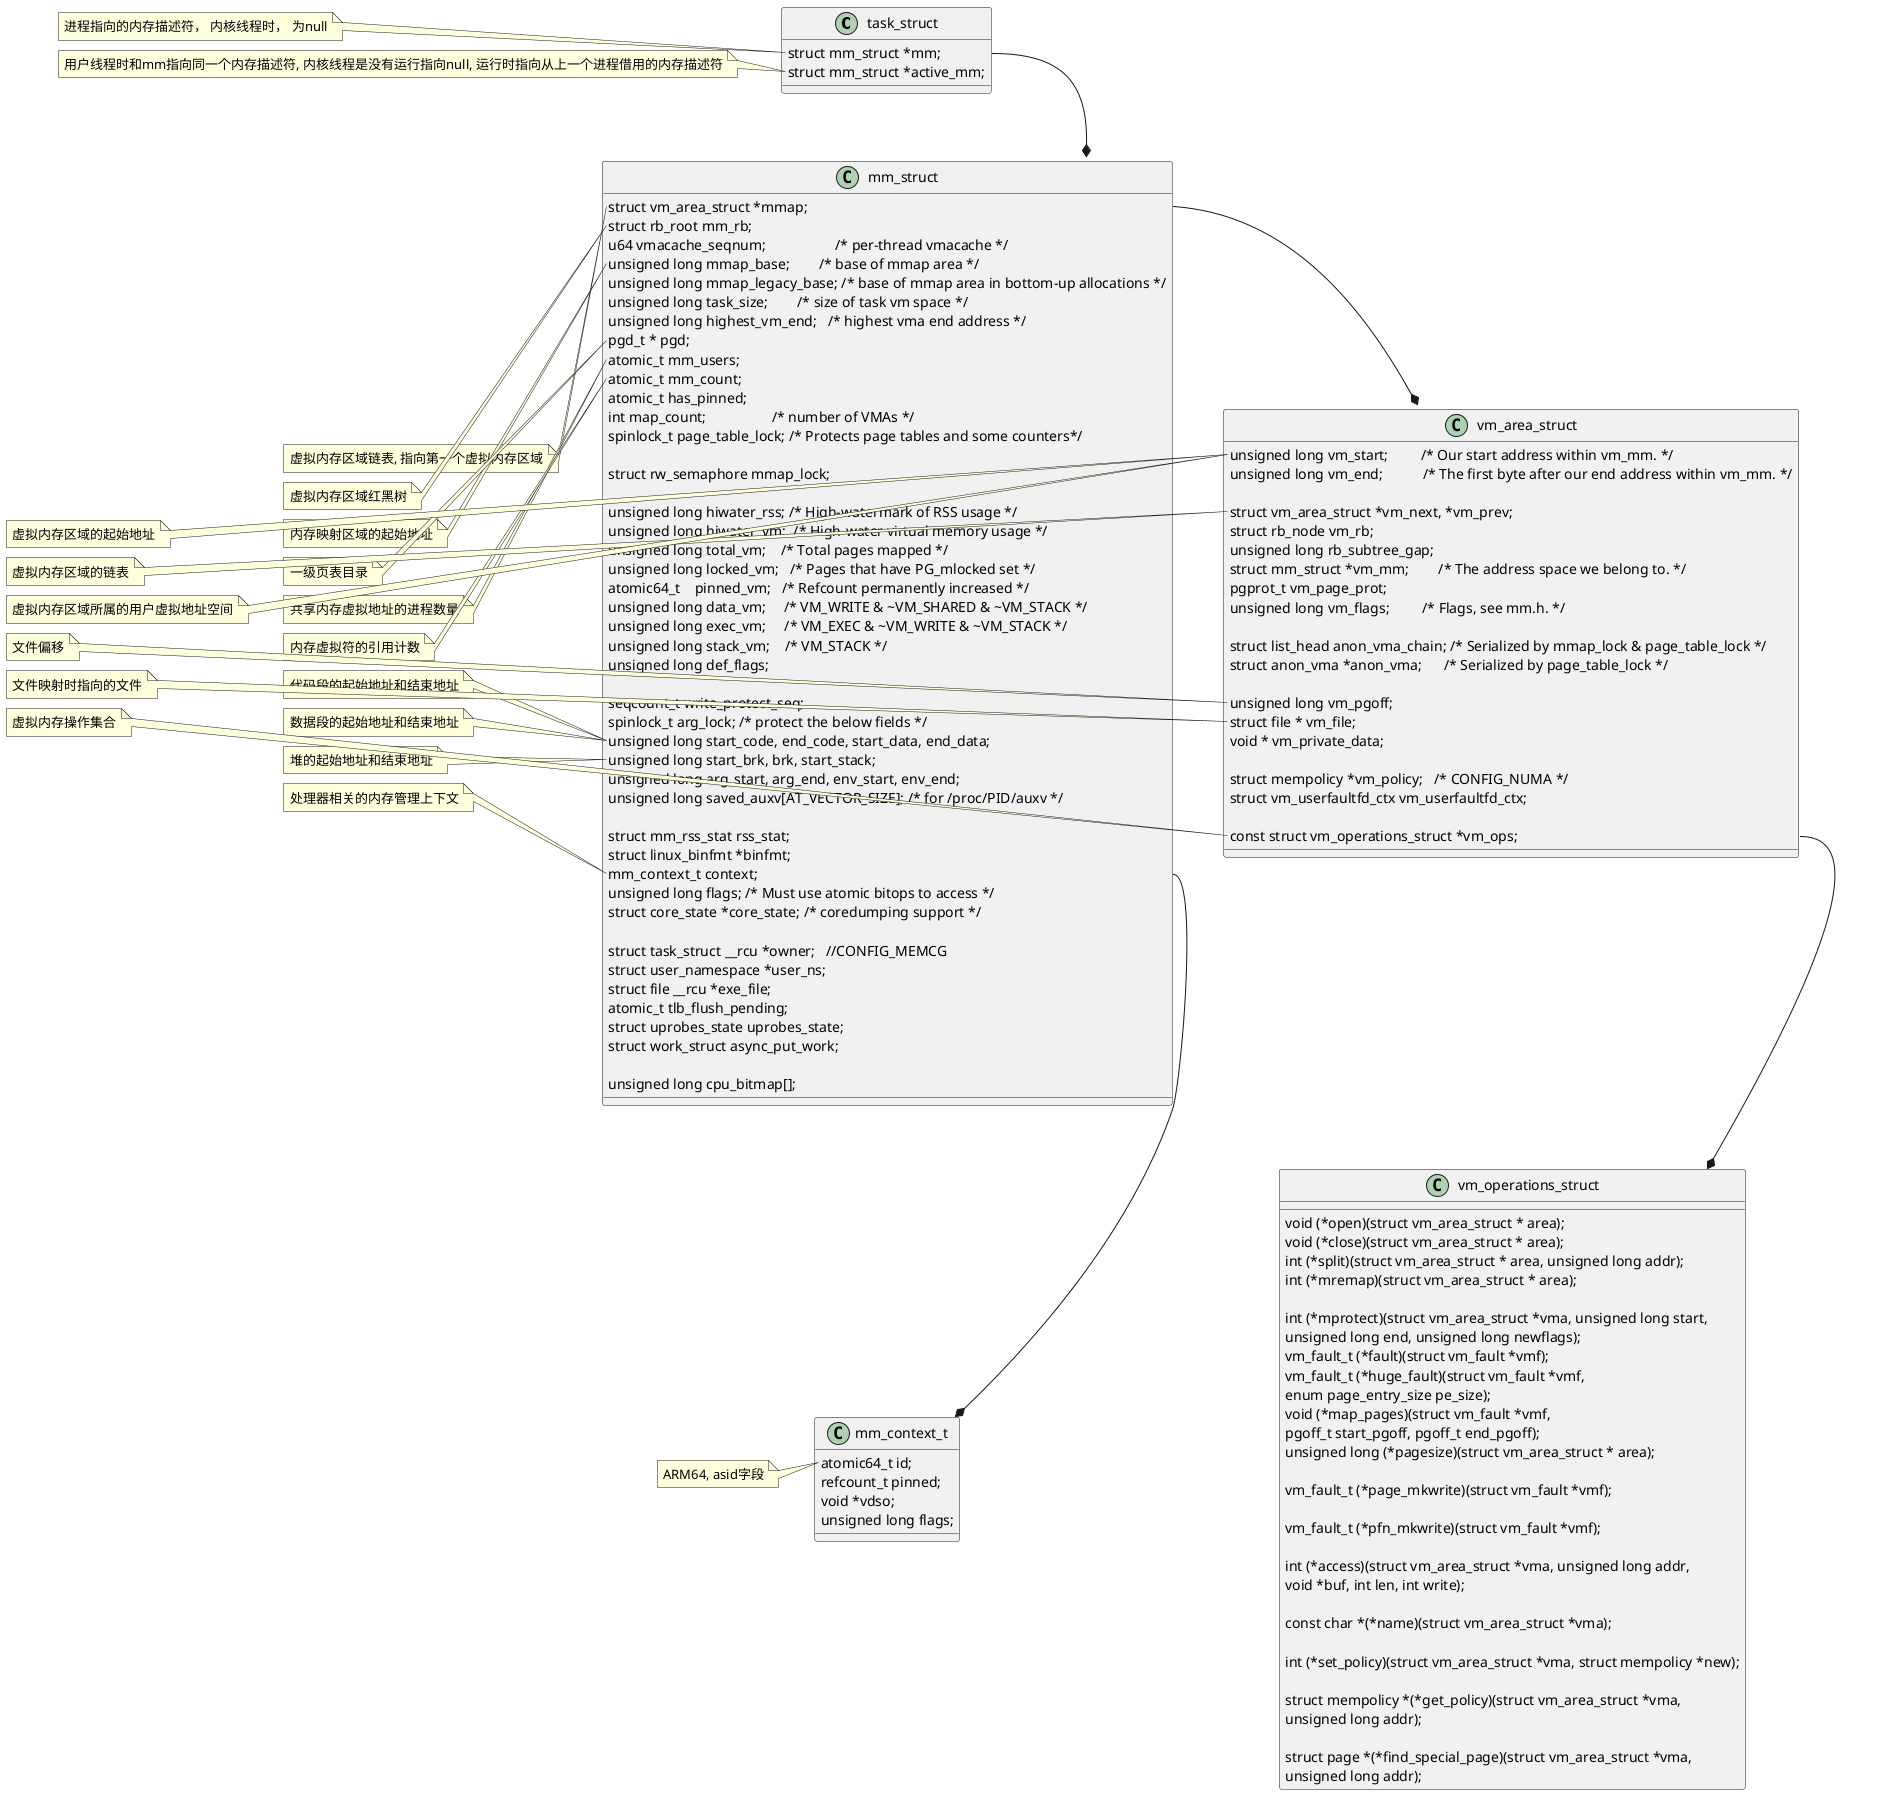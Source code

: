 @startuml
' left to right direction

class task_struct {
    struct mm_struct *mm;
    struct mm_struct *active_mm;
}

note left of task_struct::mm
    进程指向的内存描述符， 内核线程时， 为null
end note
note left of task_struct::active_mm
    用户线程时和mm指向同一个内存描述符, 内核线程是没有运行指向null, 运行时指向从上一个进程借用的内存描述符
end note


class mm_struct {
    struct vm_area_struct *mmap;
    struct rb_root mm_rb;
    u64 vmacache_seqnum;                   /* per-thread vmacache */
    unsigned long mmap_base;        /* base of mmap area */
    unsigned long mmap_legacy_base; /* base of mmap area in bottom-up allocations */
    unsigned long task_size;        /* size of task vm space */
    unsigned long highest_vm_end;   /* highest vma end address */
    pgd_t * pgd;
    atomic_t mm_users;
    atomic_t mm_count;
    atomic_t has_pinned;
    int map_count;                  /* number of VMAs */
    spinlock_t page_table_lock; /* Protects page tables and some counters*/

    struct rw_semaphore mmap_lock;

    unsigned long hiwater_rss; /* High-watermark of RSS usage */
    unsigned long hiwater_vm;  /* High-water virtual memory usage */
    unsigned long total_vm;    /* Total pages mapped */
    unsigned long locked_vm;   /* Pages that have PG_mlocked set */
    atomic64_t    pinned_vm;   /* Refcount permanently increased */
    unsigned long data_vm;     /* VM_WRITE & ~VM_SHARED & ~VM_STACK */
    unsigned long exec_vm;     /* VM_EXEC & ~VM_WRITE & ~VM_STACK */
    unsigned long stack_vm;    /* VM_STACK */
    unsigned long def_flags;

    seqcount_t write_protect_seq;
    spinlock_t arg_lock; /* protect the below fields */
    unsigned long start_code, end_code, start_data, end_data;
    unsigned long start_brk, brk, start_stack;
    unsigned long arg_start, arg_end, env_start, env_end;
    unsigned long saved_auxv[AT_VECTOR_SIZE]; /* for /proc/PID/auxv */

    struct mm_rss_stat rss_stat;
    struct linux_binfmt *binfmt;
    mm_context_t context;
    unsigned long flags; /* Must use atomic bitops to access */
    struct core_state *core_state; /* coredumping support */

    struct task_struct __rcu *owner;   //CONFIG_MEMCG
    struct user_namespace *user_ns;
    struct file __rcu *exe_file;
    atomic_t tlb_flush_pending;
    struct uprobes_state uprobes_state;
    struct work_struct async_put_work;

    unsigned long cpu_bitmap[];
}

note left of mm_struct::mmap
    虚拟内存区域链表, 指向第一个虚拟内存区域
end note

note left of mm_struct::mm_rb
    虚拟内存区域红黑树
end note

note left of mm_struct::mmap_base
    内存映射区域的起始地址
end note

note left of mm_struct::pgd
    一级页表目录
end note

note left of mm_struct::mm_users
    共享内存虚拟地址的进程数量
end note

note left of mm_struct::mm_count
    内存虚拟符的引用计数
end note

note left of mm_struct::start_code
    代码段的起始地址和结束地址
end note

note left of mm_struct::start_data
    数据段的起始地址和结束地址
end note

note left of mm_struct::start_brk
    堆的起始地址和结束地址
end note

note left of mm_struct::context
    处理器相关的内存管理上下文
end note


class mm_context_t {
    atomic64_t id;
    refcount_t pinned;
    void *vdso;
    unsigned long flags;
}

note left of mm_context_t::id
    ARM64, asid字段
end note


class vm_area_struct {
    unsigned long vm_start;         /* Our start address within vm_mm. */
    unsigned long vm_end;           /* The first byte after our end address within vm_mm. */

    struct vm_area_struct *vm_next, *vm_prev;
    struct rb_node vm_rb;
    unsigned long rb_subtree_gap;
    struct mm_struct *vm_mm;        /* The address space we belong to. */
    pgprot_t vm_page_prot;
    unsigned long vm_flags;         /* Flags, see mm.h. */

    struct list_head anon_vma_chain; /* Serialized by mmap_lock & page_table_lock */
    struct anon_vma *anon_vma;      /* Serialized by page_table_lock */

    unsigned long vm_pgoff;
    struct file * vm_file;
    void * vm_private_data;

    struct mempolicy *vm_policy;   /* CONFIG_NUMA */
    struct vm_userfaultfd_ctx vm_userfaultfd_ctx;

    const struct vm_operations_struct *vm_ops;
}

note left of vm_area_struct::vm_start
    虚拟内存区域的起始地址
end note

note left of vm_area_struct::vm_next
    虚拟内存区域的链表
end note

note left of vm_area_struct::vm_mm
    虚拟内存区域所属的用户虚拟地址空间
end note

note left of vm_area_struct::vm_pgoff
    文件偏移
end note

note left of vm_area_struct::vm_file
    文件映射时指向的文件
end note

note left of vm_area_struct::vm_ops
    虚拟内存操作集合
end note


class vm_operations_struct {
        void (*open)(struct vm_area_struct * area);
        void (*close)(struct vm_area_struct * area);
        int (*split)(struct vm_area_struct * area, unsigned long addr);
        int (*mremap)(struct vm_area_struct * area);

        int (*mprotect)(struct vm_area_struct *vma, unsigned long start,
                        unsigned long end, unsigned long newflags);
        vm_fault_t (*fault)(struct vm_fault *vmf);
        vm_fault_t (*huge_fault)(struct vm_fault *vmf,
                        enum page_entry_size pe_size);
        void (*map_pages)(struct vm_fault *vmf,
                        pgoff_t start_pgoff, pgoff_t end_pgoff);
        unsigned long (*pagesize)(struct vm_area_struct * area);

        vm_fault_t (*page_mkwrite)(struct vm_fault *vmf);

        vm_fault_t (*pfn_mkwrite)(struct vm_fault *vmf);

        int (*access)(struct vm_area_struct *vma, unsigned long addr,
                      void *buf, int len, int write);

        const char *(*name)(struct vm_area_struct *vma);

        int (*set_policy)(struct vm_area_struct *vma, struct mempolicy *new);

        struct mempolicy *(*get_policy)(struct vm_area_struct *vma,
                                        unsigned long addr);

        struct page *(*find_special_page)(struct vm_area_struct *vma,
                                          unsigned long addr);
}



task_struct::mm --* mm_struct

mm_struct::context --* mm_context_t

mm_struct::mmap -right-* vm_area_struct

vm_area_struct::vm_ops --* vm_operations_struct




